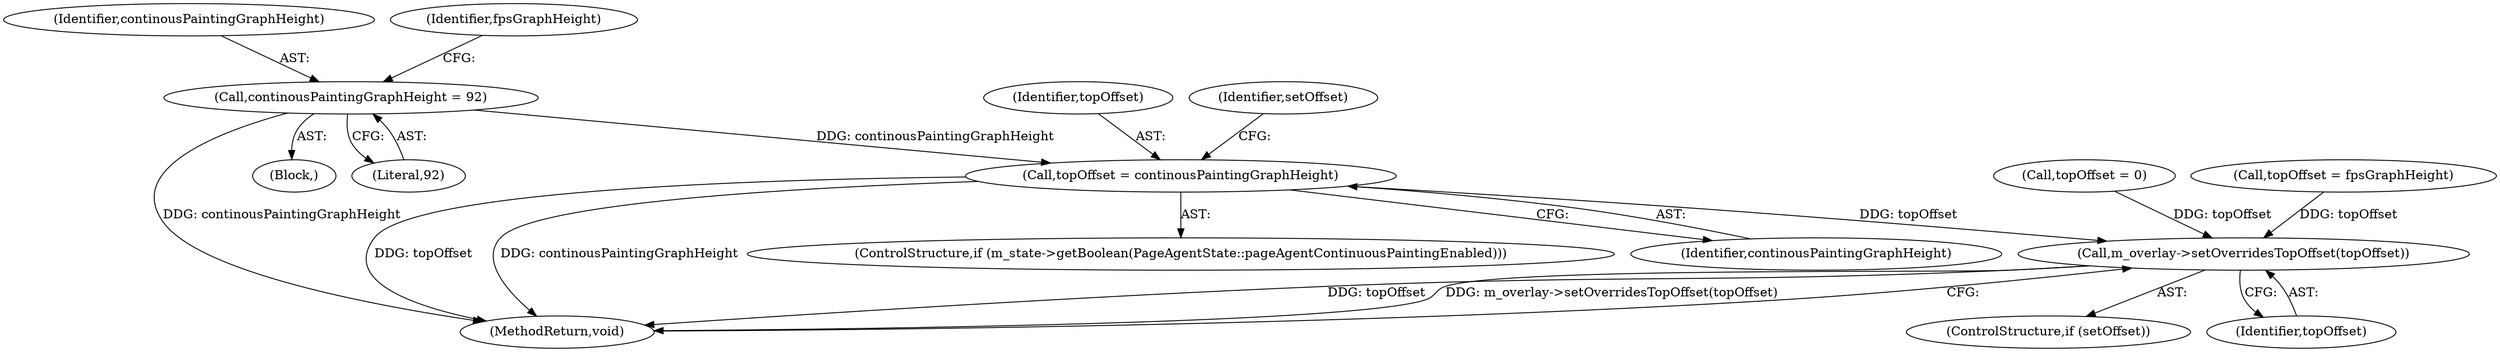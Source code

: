 digraph "1_Chrome_d4cd2b2c0953ad7e9fa988c234eb9361be80fe81_14@del" {
"1000117" [label="(Call,topOffset = continousPaintingGraphHeight)"];
"1000103" [label="(Call,continousPaintingGraphHeight = 92)"];
"1000133" [label="(Call,m_overlay->setOverridesTopOffset(topOffset))"];
"1000131" [label="(ControlStructure,if (setOffset))"];
"1000105" [label="(Literal,92)"];
"1000111" [label="(Call,topOffset = 0)"];
"1000117" [label="(Call,topOffset = continousPaintingGraphHeight)"];
"1000118" [label="(Identifier,topOffset)"];
"1000114" [label="(ControlStructure,if (m_state->getBoolean(PageAgentState::pageAgentContinuousPaintingEnabled)))"];
"1000124" [label="(Call,topOffset = fpsGraphHeight)"];
"1000103" [label="(Call,continousPaintingGraphHeight = 92)"];
"1000134" [label="(Identifier,topOffset)"];
"1000119" [label="(Identifier,continousPaintingGraphHeight)"];
"1000135" [label="(MethodReturn,void)"];
"1000104" [label="(Identifier,continousPaintingGraphHeight)"];
"1000108" [label="(Identifier,fpsGraphHeight)"];
"1000133" [label="(Call,m_overlay->setOverridesTopOffset(topOffset))"];
"1000101" [label="(Block,)"];
"1000129" [label="(Identifier,setOffset)"];
"1000117" -> "1000114"  [label="AST: "];
"1000117" -> "1000119"  [label="CFG: "];
"1000118" -> "1000117"  [label="AST: "];
"1000119" -> "1000117"  [label="AST: "];
"1000129" -> "1000117"  [label="CFG: "];
"1000117" -> "1000135"  [label="DDG: topOffset"];
"1000117" -> "1000135"  [label="DDG: continousPaintingGraphHeight"];
"1000103" -> "1000117"  [label="DDG: continousPaintingGraphHeight"];
"1000117" -> "1000133"  [label="DDG: topOffset"];
"1000103" -> "1000101"  [label="AST: "];
"1000103" -> "1000105"  [label="CFG: "];
"1000104" -> "1000103"  [label="AST: "];
"1000105" -> "1000103"  [label="AST: "];
"1000108" -> "1000103"  [label="CFG: "];
"1000103" -> "1000135"  [label="DDG: continousPaintingGraphHeight"];
"1000133" -> "1000131"  [label="AST: "];
"1000133" -> "1000134"  [label="CFG: "];
"1000134" -> "1000133"  [label="AST: "];
"1000135" -> "1000133"  [label="CFG: "];
"1000133" -> "1000135"  [label="DDG: topOffset"];
"1000133" -> "1000135"  [label="DDG: m_overlay->setOverridesTopOffset(topOffset)"];
"1000124" -> "1000133"  [label="DDG: topOffset"];
"1000111" -> "1000133"  [label="DDG: topOffset"];
}
